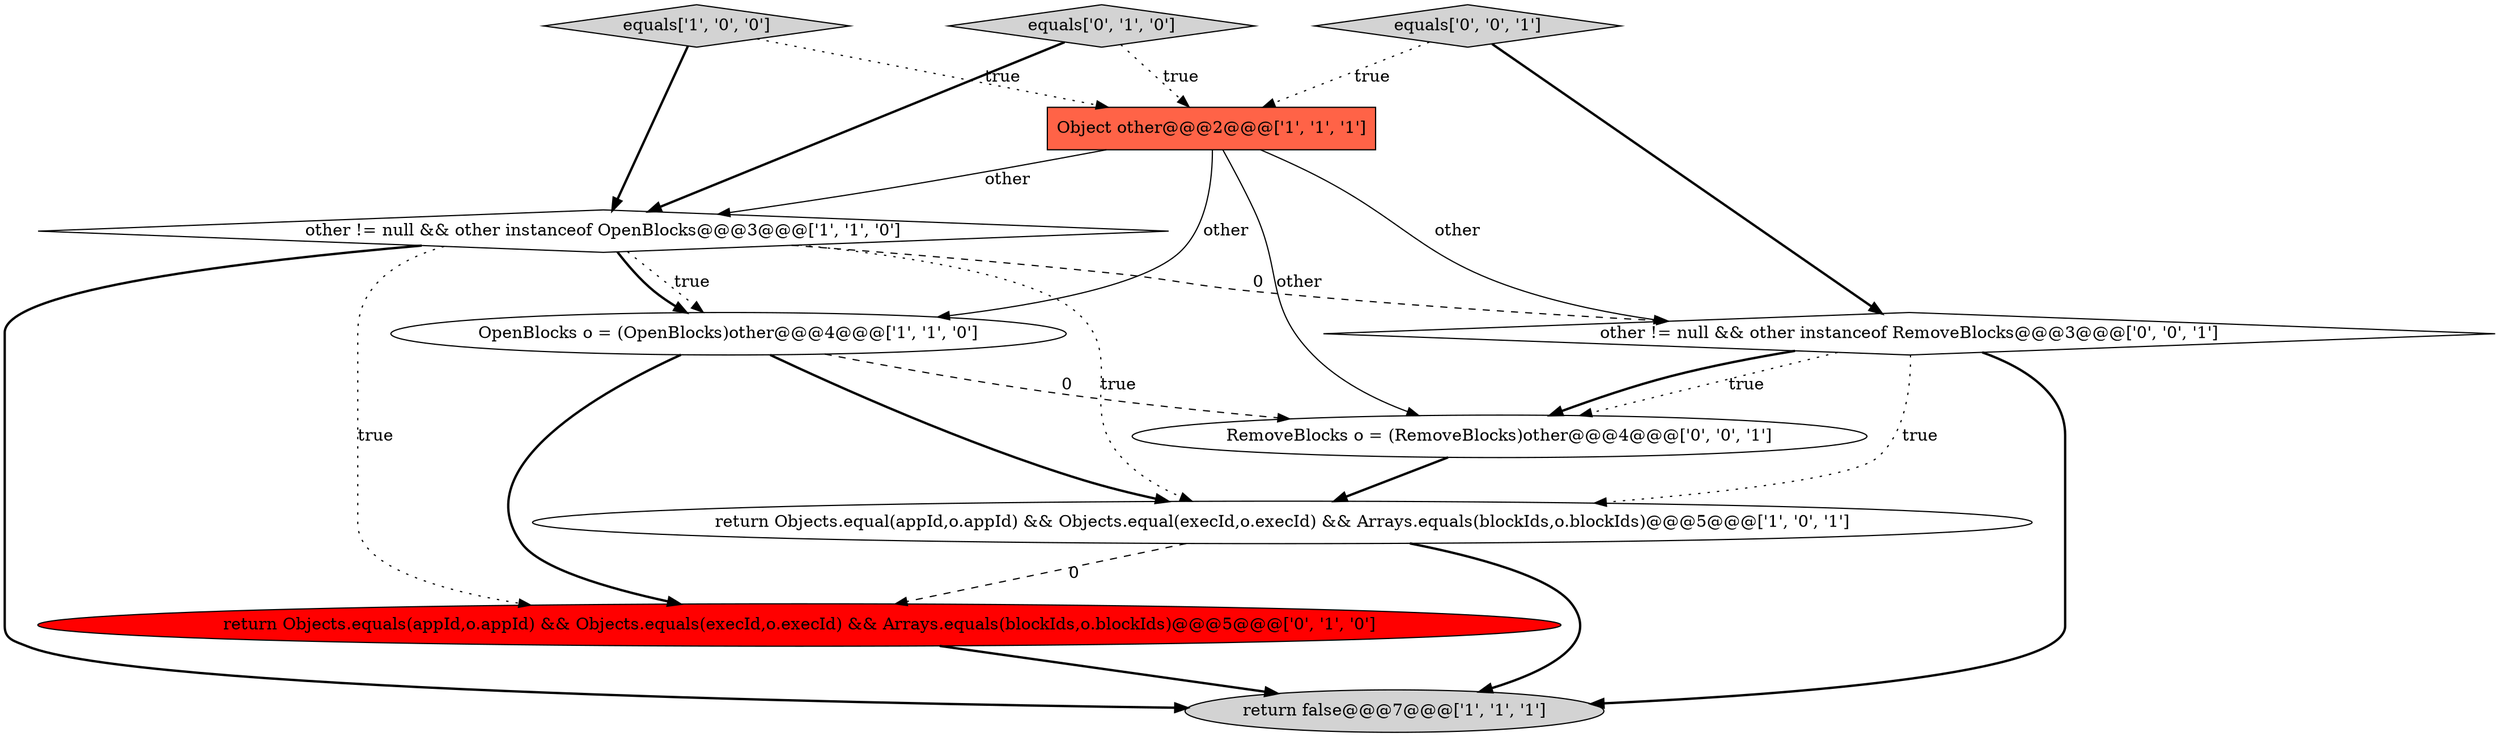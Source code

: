 digraph {
7 [style = filled, label = "equals['0', '1', '0']", fillcolor = lightgray, shape = diamond image = "AAA0AAABBB2BBB"];
0 [style = filled, label = "equals['1', '0', '0']", fillcolor = lightgray, shape = diamond image = "AAA0AAABBB1BBB"];
1 [style = filled, label = "return false@@@7@@@['1', '1', '1']", fillcolor = lightgray, shape = ellipse image = "AAA0AAABBB1BBB"];
3 [style = filled, label = "Object other@@@2@@@['1', '1', '1']", fillcolor = tomato, shape = box image = "AAA0AAABBB1BBB"];
2 [style = filled, label = "other != null && other instanceof OpenBlocks@@@3@@@['1', '1', '0']", fillcolor = white, shape = diamond image = "AAA0AAABBB1BBB"];
5 [style = filled, label = "OpenBlocks o = (OpenBlocks)other@@@4@@@['1', '1', '0']", fillcolor = white, shape = ellipse image = "AAA0AAABBB1BBB"];
6 [style = filled, label = "return Objects.equals(appId,o.appId) && Objects.equals(execId,o.execId) && Arrays.equals(blockIds,o.blockIds)@@@5@@@['0', '1', '0']", fillcolor = red, shape = ellipse image = "AAA1AAABBB2BBB"];
10 [style = filled, label = "RemoveBlocks o = (RemoveBlocks)other@@@4@@@['0', '0', '1']", fillcolor = white, shape = ellipse image = "AAA0AAABBB3BBB"];
8 [style = filled, label = "equals['0', '0', '1']", fillcolor = lightgray, shape = diamond image = "AAA0AAABBB3BBB"];
4 [style = filled, label = "return Objects.equal(appId,o.appId) && Objects.equal(execId,o.execId) && Arrays.equals(blockIds,o.blockIds)@@@5@@@['1', '0', '1']", fillcolor = white, shape = ellipse image = "AAA0AAABBB1BBB"];
9 [style = filled, label = "other != null && other instanceof RemoveBlocks@@@3@@@['0', '0', '1']", fillcolor = white, shape = diamond image = "AAA0AAABBB3BBB"];
2->1 [style = bold, label=""];
3->10 [style = solid, label="other"];
0->2 [style = bold, label=""];
3->5 [style = solid, label="other"];
9->10 [style = bold, label=""];
4->6 [style = dashed, label="0"];
8->3 [style = dotted, label="true"];
3->2 [style = solid, label="other"];
6->1 [style = bold, label=""];
5->6 [style = bold, label=""];
5->10 [style = dashed, label="0"];
2->6 [style = dotted, label="true"];
7->3 [style = dotted, label="true"];
7->2 [style = bold, label=""];
2->9 [style = dashed, label="0"];
5->4 [style = bold, label=""];
2->4 [style = dotted, label="true"];
8->9 [style = bold, label=""];
10->4 [style = bold, label=""];
9->4 [style = dotted, label="true"];
4->1 [style = bold, label=""];
0->3 [style = dotted, label="true"];
3->9 [style = solid, label="other"];
2->5 [style = dotted, label="true"];
9->1 [style = bold, label=""];
9->10 [style = dotted, label="true"];
2->5 [style = bold, label=""];
}
